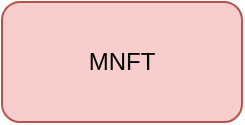 <mxfile version="16.6.4" type="github">
  <diagram id="hwtpZEjUsNHa2ngVuJY2" name="第 1 页">
    <mxGraphModel dx="600" dy="1407" grid="1" gridSize="10" guides="1" tooltips="1" connect="1" arrows="1" fold="1" page="0" pageScale="1" pageWidth="827" pageHeight="1169" math="0" shadow="0">
      <root>
        <mxCell id="0" />
        <mxCell id="1" parent="0" />
        <mxCell id="agloTx-GLdffFIi8woiB-1" value="MNFT" style="rounded=1;whiteSpace=wrap;html=1;fillColor=#f8cecc;strokeColor=#b85450;" vertex="1" parent="1">
          <mxGeometry x="480" y="350" width="120" height="60" as="geometry" />
        </mxCell>
      </root>
    </mxGraphModel>
  </diagram>
</mxfile>
